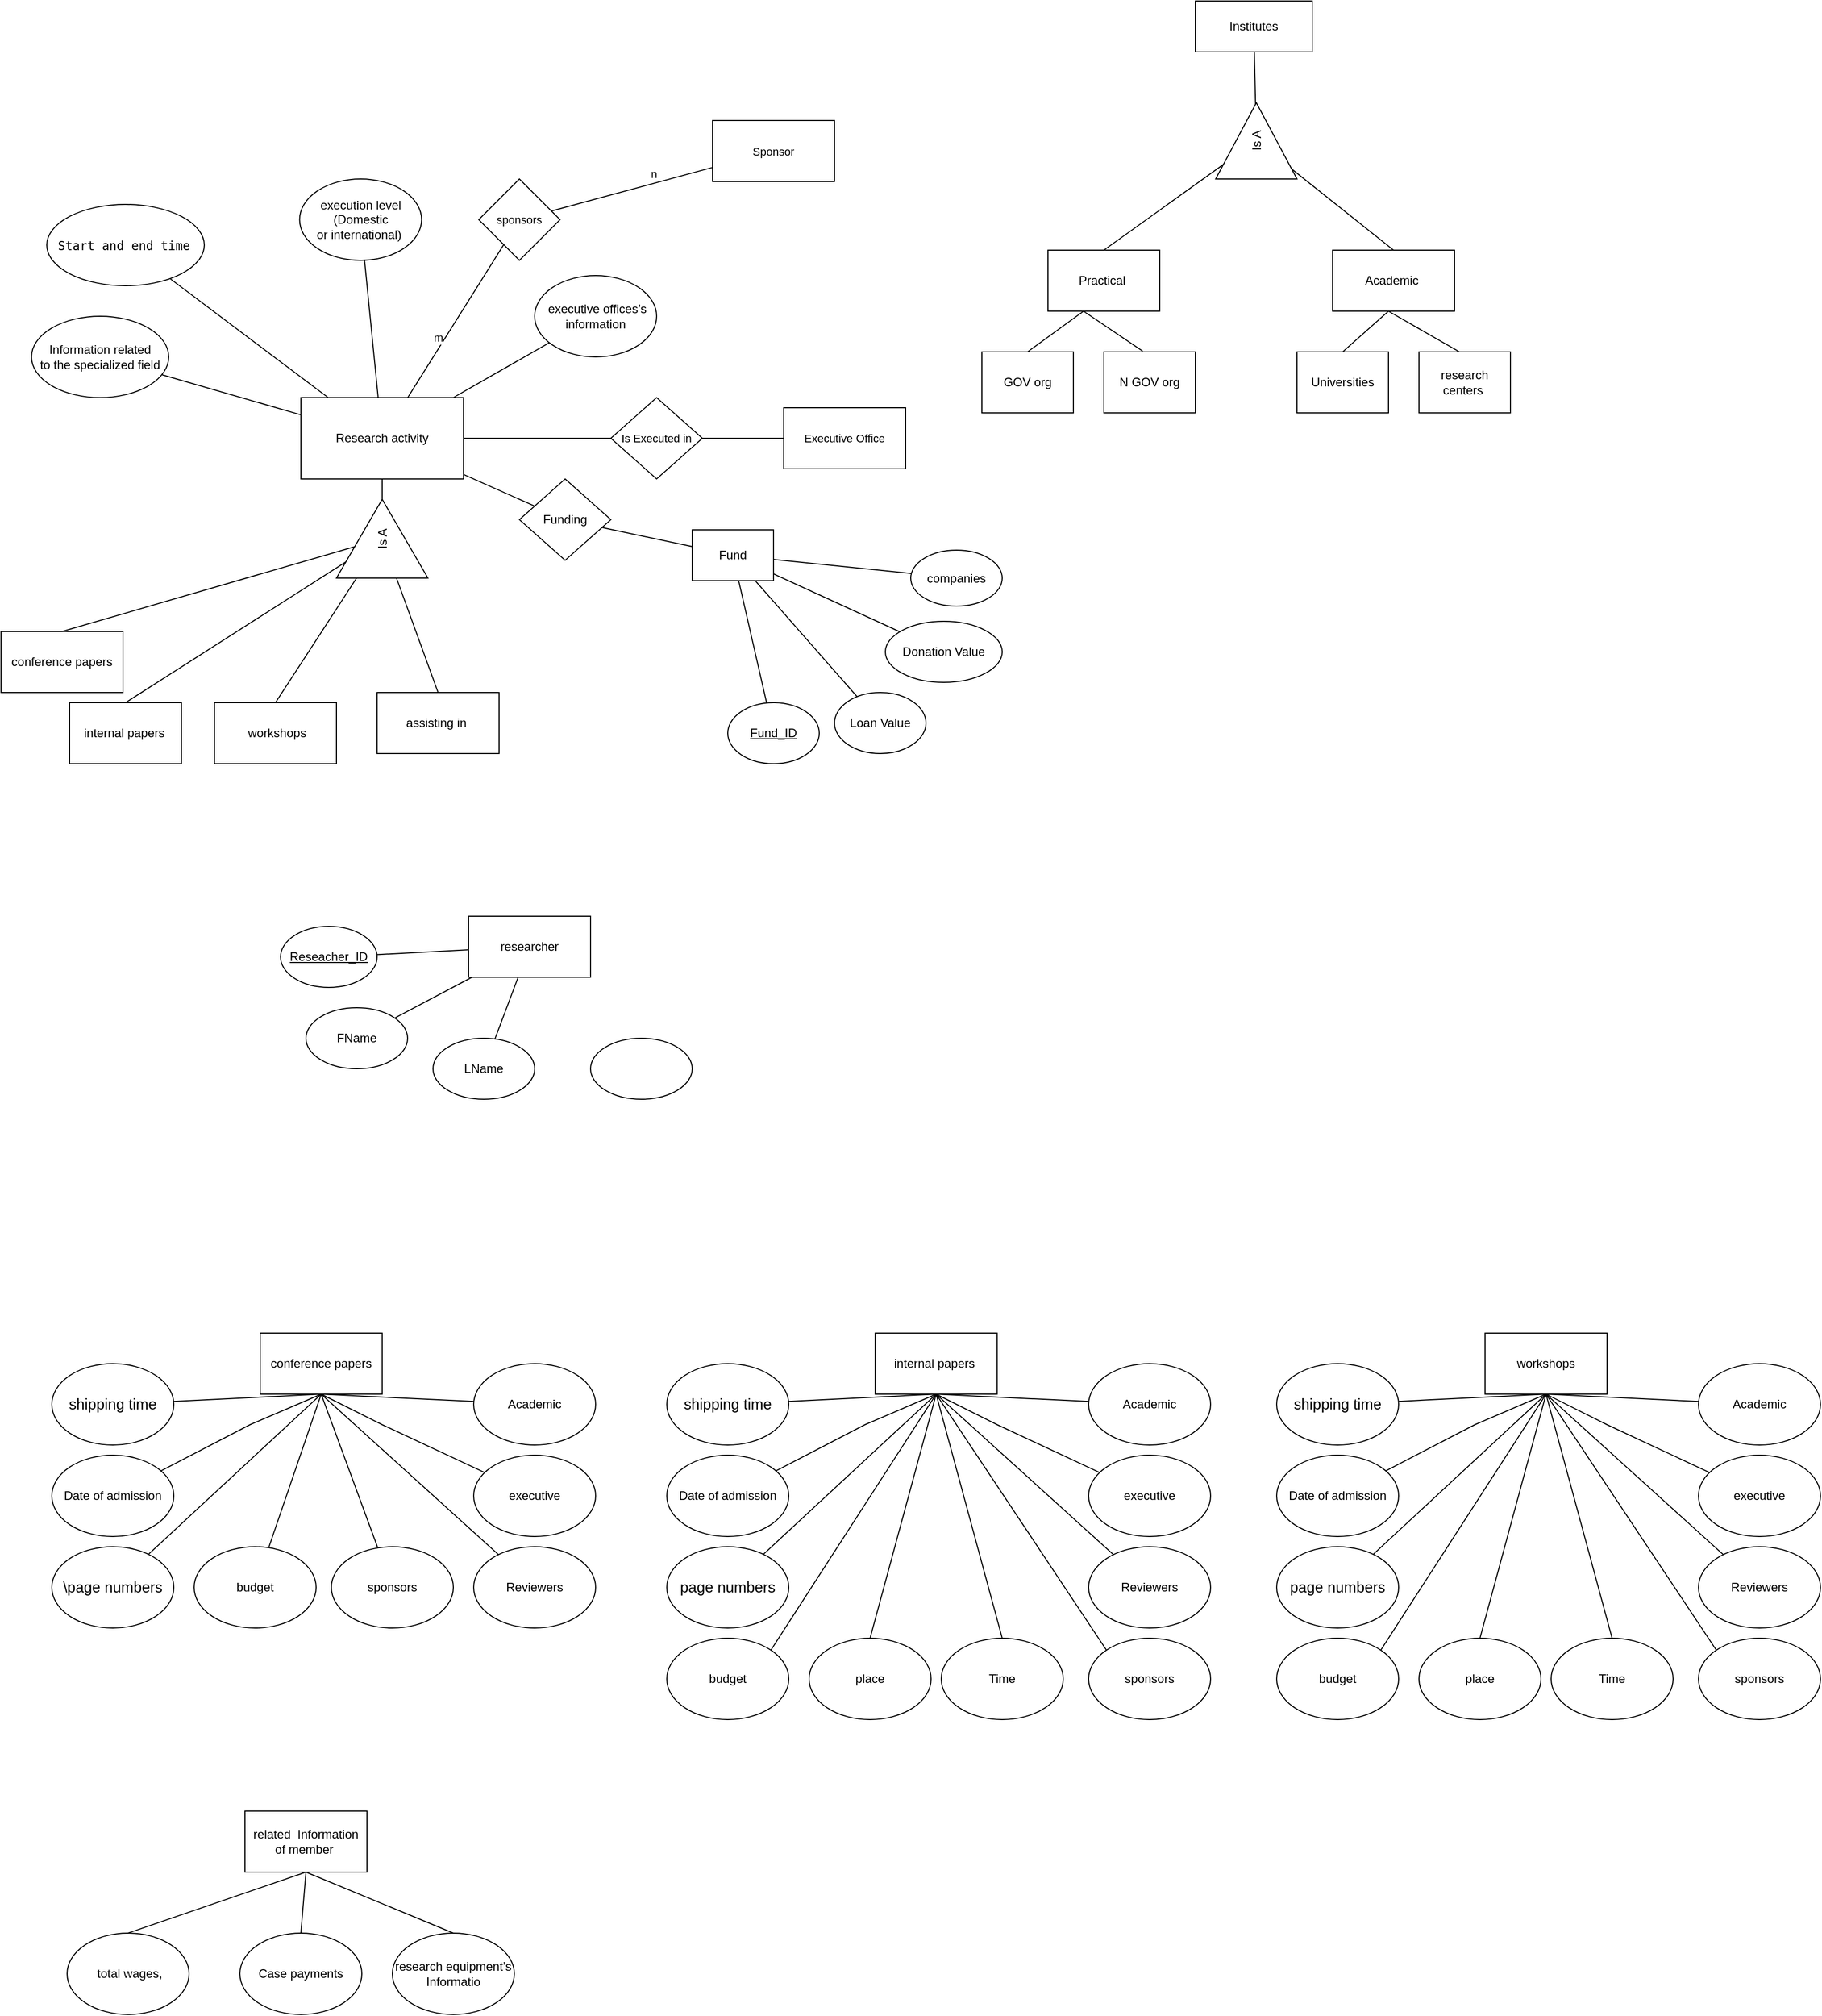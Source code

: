 <mxfile version="21.1.1" type="github" pages="2">
  <diagram id="Gjh91Je4ySEMAI1Sj-sg" name="Page-1">
    <mxGraphModel dx="2256" dy="888" grid="1" gridSize="10" guides="1" tooltips="1" connect="1" arrows="1" fold="1" page="1" pageScale="1" pageWidth="850" pageHeight="1100" math="0" shadow="0">
      <root>
        <mxCell id="0" />
        <mxCell id="1" parent="0" />
        <mxCell id="DnQ4--VGCIlJsh_Cb7lD-5" value="Institutes" style="rounded=0;whiteSpace=wrap;html=1;" parent="1" vertex="1">
          <mxGeometry x="1165" y="20" width="115" height="50" as="geometry" />
        </mxCell>
        <mxCell id="DnQ4--VGCIlJsh_Cb7lD-6" value="related &amp;nbsp;Information&lt;br/&gt;of member&amp;nbsp;" style="rounded=0;whiteSpace=wrap;html=1;" parent="1" vertex="1">
          <mxGeometry x="230" y="1800" width="120" height="60" as="geometry" />
        </mxCell>
        <mxCell id="DnQ4--VGCIlJsh_Cb7lD-28" value="&lt;p style=&quot;border-color: var(--border-color);&quot; class=&quot;MsoNormal&quot;&gt;Practical&amp;nbsp;&lt;br&gt;&lt;/p&gt;" style="rounded=inf;whiteSpace=wrap;html=1;align=center;" parent="1" vertex="1">
          <mxGeometry x="1020" y="265" width="110" height="60" as="geometry" />
        </mxCell>
        <mxCell id="DnQ4--VGCIlJsh_Cb7lD-29" value="Academic&amp;nbsp;" style="rounded=0;whiteSpace=wrap;html=1;" parent="1" vertex="1">
          <mxGeometry x="1300" y="265" width="120" height="60" as="geometry" />
        </mxCell>
        <mxCell id="DnQ4--VGCIlJsh_Cb7lD-31" value="" style="endArrow=none;html=1;rounded=0;exitX=0.5;exitY=0;exitDx=0;exitDy=0;" parent="1" source="DnQ4--VGCIlJsh_Cb7lD-28" target="cqat6_V7KJYR1HcZDutZ-10" edge="1">
          <mxGeometry width="50" height="50" relative="1" as="geometry">
            <mxPoint x="1129" y="515" as="sourcePoint" />
            <mxPoint x="1170" y="190" as="targetPoint" />
          </mxGeometry>
        </mxCell>
        <mxCell id="DnQ4--VGCIlJsh_Cb7lD-32" value="" style="endArrow=none;html=1;rounded=0;exitX=0.5;exitY=0;exitDx=0;exitDy=0;" parent="1" source="DnQ4--VGCIlJsh_Cb7lD-29" target="cqat6_V7KJYR1HcZDutZ-10" edge="1">
          <mxGeometry width="50" height="50" relative="1" as="geometry">
            <mxPoint x="1129" y="285" as="sourcePoint" />
            <mxPoint x="1270" y="200" as="targetPoint" />
          </mxGeometry>
        </mxCell>
        <mxCell id="DnQ4--VGCIlJsh_Cb7lD-33" value="" style="endArrow=none;html=1;rounded=0;exitX=0.5;exitY=0;exitDx=0;exitDy=0;" parent="1" source="DnQ4--VGCIlJsh_Cb7lD-38" edge="1">
          <mxGeometry width="50" height="50" relative="1" as="geometry">
            <mxPoint x="1310" y="365" as="sourcePoint" />
            <mxPoint x="1355" y="325" as="targetPoint" />
          </mxGeometry>
        </mxCell>
        <mxCell id="DnQ4--VGCIlJsh_Cb7lD-34" value="" style="endArrow=none;html=1;rounded=0;exitX=0.474;exitY=0.029;exitDx=0;exitDy=0;exitPerimeter=0;" parent="1" source="DnQ4--VGCIlJsh_Cb7lD-37" edge="1">
          <mxGeometry width="50" height="50" relative="1" as="geometry">
            <mxPoint x="1410" y="365" as="sourcePoint" />
            <mxPoint x="1355" y="325" as="targetPoint" />
          </mxGeometry>
        </mxCell>
        <mxCell id="DnQ4--VGCIlJsh_Cb7lD-35" value="" style="endArrow=none;html=1;rounded=0;entryX=0.5;entryY=1;entryDx=0;entryDy=0;exitX=0.5;exitY=0;exitDx=0;exitDy=0;" parent="1" source="DnQ4--VGCIlJsh_Cb7lD-40" edge="1">
          <mxGeometry width="50" height="50" relative="1" as="geometry">
            <mxPoint x="1010" y="365" as="sourcePoint" />
            <mxPoint x="1055" y="325" as="targetPoint" />
          </mxGeometry>
        </mxCell>
        <mxCell id="DnQ4--VGCIlJsh_Cb7lD-36" value="" style="endArrow=none;html=1;rounded=0;exitX=0.424;exitY=-0.012;exitDx=0;exitDy=0;exitPerimeter=0;" parent="1" source="DnQ4--VGCIlJsh_Cb7lD-39" edge="1">
          <mxGeometry width="50" height="50" relative="1" as="geometry">
            <mxPoint x="1110" y="365" as="sourcePoint" />
            <mxPoint x="1055" y="325" as="targetPoint" />
          </mxGeometry>
        </mxCell>
        <mxCell id="DnQ4--VGCIlJsh_Cb7lD-37" value="research centers&amp;nbsp;" style="rounded=0;whiteSpace=wrap;html=1;" parent="1" vertex="1">
          <mxGeometry x="1385" y="365" width="90" height="60" as="geometry" />
        </mxCell>
        <mxCell id="DnQ4--VGCIlJsh_Cb7lD-38" value="Universities" style="rounded=0;whiteSpace=wrap;html=1;" parent="1" vertex="1">
          <mxGeometry x="1265" y="365" width="90" height="60" as="geometry" />
        </mxCell>
        <mxCell id="DnQ4--VGCIlJsh_Cb7lD-39" value="&lt;p class=&quot;MsoNormal&quot;&gt;N GOV org&lt;/p&gt;" style="rounded=0;whiteSpace=wrap;html=1;" parent="1" vertex="1">
          <mxGeometry x="1075" y="365" width="90" height="60" as="geometry" />
        </mxCell>
        <mxCell id="DnQ4--VGCIlJsh_Cb7lD-40" value="GOV org" style="rounded=0;whiteSpace=wrap;html=1;" parent="1" vertex="1">
          <mxGeometry x="955" y="365" width="90" height="60" as="geometry" />
        </mxCell>
        <mxCell id="DnQ4--VGCIlJsh_Cb7lD-56" value="conference papers" style="rounded=0;whiteSpace=wrap;html=1;" parent="1" vertex="1">
          <mxGeometry x="245" y="1330" width="120" height="60" as="geometry" />
        </mxCell>
        <mxCell id="DnQ4--VGCIlJsh_Cb7lD-57" value="&lt;span style=&quot;font-size:11.0pt;&lt;br/&gt;line-height:107%;font-family:&amp;quot;Calibri&amp;quot;,sans-serif;mso-ascii-theme-font:minor-latin;&lt;br/&gt;mso-fareast-font-family:Calibri;mso-fareast-theme-font:minor-latin;mso-hansi-theme-font:&lt;br/&gt;minor-latin;mso-bidi-font-family:&amp;quot;2  Nazanin&amp;quot;;mso-ansi-language:EN-US;&lt;br/&gt;mso-fareast-language:EN-US;mso-bidi-language:AR-SA&quot;&gt;\page numbers&lt;/span&gt;" style="ellipse;whiteSpace=wrap;html=1;" parent="1" vertex="1">
          <mxGeometry x="40" y="1540" width="120" height="80" as="geometry" />
        </mxCell>
        <mxCell id="DnQ4--VGCIlJsh_Cb7lD-58" value="" style="endArrow=none;html=1;rounded=0;entryX=0.5;entryY=1;entryDx=0;entryDy=0;" parent="1" source="DnQ4--VGCIlJsh_Cb7lD-57" target="DnQ4--VGCIlJsh_Cb7lD-56" edge="1">
          <mxGeometry width="50" height="50" relative="1" as="geometry">
            <mxPoint x="45" y="1410" as="sourcePoint" />
            <mxPoint x="95" y="1360" as="targetPoint" />
          </mxGeometry>
        </mxCell>
        <mxCell id="DnQ4--VGCIlJsh_Cb7lD-59" value="Academic" style="ellipse;whiteSpace=wrap;html=1;" parent="1" vertex="1">
          <mxGeometry x="455" y="1360" width="120" height="80" as="geometry" />
        </mxCell>
        <mxCell id="DnQ4--VGCIlJsh_Cb7lD-60" value="" style="endArrow=none;html=1;rounded=0;entryX=0.5;entryY=1;entryDx=0;entryDy=0;" parent="1" source="DnQ4--VGCIlJsh_Cb7lD-59" target="DnQ4--VGCIlJsh_Cb7lD-56" edge="1">
          <mxGeometry width="50" height="50" relative="1" as="geometry">
            <mxPoint x="185" y="1410" as="sourcePoint" />
            <mxPoint x="445" y="1380" as="targetPoint" />
          </mxGeometry>
        </mxCell>
        <mxCell id="DnQ4--VGCIlJsh_Cb7lD-61" value="executive" style="ellipse;whiteSpace=wrap;html=1;" parent="1" vertex="1">
          <mxGeometry x="455" y="1450" width="120" height="80" as="geometry" />
        </mxCell>
        <mxCell id="DnQ4--VGCIlJsh_Cb7lD-62" value="" style="endArrow=none;html=1;rounded=0;entryX=0.5;entryY=1;entryDx=0;entryDy=0;" parent="1" source="DnQ4--VGCIlJsh_Cb7lD-61" target="DnQ4--VGCIlJsh_Cb7lD-56" edge="1">
          <mxGeometry width="50" height="50" relative="1" as="geometry">
            <mxPoint x="65" y="1430" as="sourcePoint" />
            <mxPoint x="325" y="1400" as="targetPoint" />
            <Array as="points">
              <mxPoint x="365" y="1420" />
            </Array>
          </mxGeometry>
        </mxCell>
        <mxCell id="DnQ4--VGCIlJsh_Cb7lD-63" value="Date of admission" style="ellipse;whiteSpace=wrap;html=1;" parent="1" vertex="1">
          <mxGeometry x="40" y="1450" width="120" height="80" as="geometry" />
        </mxCell>
        <mxCell id="DnQ4--VGCIlJsh_Cb7lD-64" value="" style="endArrow=none;html=1;rounded=0;entryX=0.5;entryY=1;entryDx=0;entryDy=0;" parent="1" source="DnQ4--VGCIlJsh_Cb7lD-63" target="DnQ4--VGCIlJsh_Cb7lD-56" edge="1">
          <mxGeometry width="50" height="50" relative="1" as="geometry">
            <mxPoint x="75" y="1440" as="sourcePoint" />
            <mxPoint x="335" y="1410" as="targetPoint" />
            <Array as="points">
              <mxPoint x="235" y="1420" />
            </Array>
          </mxGeometry>
        </mxCell>
        <mxCell id="DnQ4--VGCIlJsh_Cb7lD-65" value="&lt;span style=&quot;font-size:11.0pt;&lt;br/&gt;line-height:107%;font-family:&amp;quot;Calibri&amp;quot;,sans-serif;mso-ascii-theme-font:minor-latin;&lt;br/&gt;mso-fareast-font-family:Calibri;mso-fareast-theme-font:minor-latin;mso-hansi-theme-font:&lt;br/&gt;minor-latin;mso-bidi-font-family:&amp;quot;2  Nazanin&amp;quot;;mso-ansi-language:EN-US;&lt;br/&gt;mso-fareast-language:EN-US;mso-bidi-language:AR-SA&quot;&gt;shipping time&lt;/span&gt;" style="ellipse;whiteSpace=wrap;html=1;" parent="1" vertex="1">
          <mxGeometry x="40" y="1360" width="120" height="80" as="geometry" />
        </mxCell>
        <mxCell id="DnQ4--VGCIlJsh_Cb7lD-66" value="" style="endArrow=none;html=1;rounded=0;entryX=0.5;entryY=1;entryDx=0;entryDy=0;" parent="1" source="DnQ4--VGCIlJsh_Cb7lD-65" target="DnQ4--VGCIlJsh_Cb7lD-56" edge="1">
          <mxGeometry width="50" height="50" relative="1" as="geometry">
            <mxPoint x="-100" y="1410" as="sourcePoint" />
            <mxPoint x="160" y="1380" as="targetPoint" />
          </mxGeometry>
        </mxCell>
        <mxCell id="DnQ4--VGCIlJsh_Cb7lD-67" value="Reviewers" style="ellipse;whiteSpace=wrap;html=1;" parent="1" vertex="1">
          <mxGeometry x="455" y="1540" width="120" height="80" as="geometry" />
        </mxCell>
        <mxCell id="DnQ4--VGCIlJsh_Cb7lD-68" value="" style="endArrow=none;html=1;rounded=0;entryX=0.5;entryY=1;entryDx=0;entryDy=0;" parent="1" source="DnQ4--VGCIlJsh_Cb7lD-67" target="DnQ4--VGCIlJsh_Cb7lD-56" edge="1">
          <mxGeometry width="50" height="50" relative="1" as="geometry">
            <mxPoint x="95" y="1460" as="sourcePoint" />
            <mxPoint x="305" y="1440" as="targetPoint" />
          </mxGeometry>
        </mxCell>
        <mxCell id="DnQ4--VGCIlJsh_Cb7lD-69" value="sponsors" style="ellipse;whiteSpace=wrap;html=1;" parent="1" vertex="1">
          <mxGeometry x="315" y="1540" width="120" height="80" as="geometry" />
        </mxCell>
        <mxCell id="DnQ4--VGCIlJsh_Cb7lD-70" value="" style="endArrow=none;html=1;rounded=0;entryX=0.5;entryY=1;entryDx=0;entryDy=0;" parent="1" source="DnQ4--VGCIlJsh_Cb7lD-69" target="DnQ4--VGCIlJsh_Cb7lD-56" edge="1">
          <mxGeometry width="50" height="50" relative="1" as="geometry">
            <mxPoint x="105" y="1470" as="sourcePoint" />
            <mxPoint x="365" y="1440" as="targetPoint" />
          </mxGeometry>
        </mxCell>
        <mxCell id="DnQ4--VGCIlJsh_Cb7lD-71" value="budget" style="ellipse;whiteSpace=wrap;html=1;" parent="1" vertex="1">
          <mxGeometry x="180" y="1540" width="120" height="80" as="geometry" />
        </mxCell>
        <mxCell id="DnQ4--VGCIlJsh_Cb7lD-72" value="" style="endArrow=none;html=1;rounded=0;entryX=0.5;entryY=1;entryDx=0;entryDy=0;" parent="1" source="DnQ4--VGCIlJsh_Cb7lD-71" target="DnQ4--VGCIlJsh_Cb7lD-56" edge="1">
          <mxGeometry width="50" height="50" relative="1" as="geometry">
            <mxPoint x="-5" y="1510" as="sourcePoint" />
            <mxPoint x="255" y="1480" as="targetPoint" />
          </mxGeometry>
        </mxCell>
        <mxCell id="DnQ4--VGCIlJsh_Cb7lD-73" value="workshops" style="rounded=0;whiteSpace=wrap;html=1;" parent="1" vertex="1">
          <mxGeometry x="1450" y="1330" width="120" height="60" as="geometry" />
        </mxCell>
        <mxCell id="DnQ4--VGCIlJsh_Cb7lD-74" value="&lt;span style=&quot;font-size:11.0pt;&lt;br/&gt;line-height:107%;font-family:&amp;quot;Calibri&amp;quot;,sans-serif;mso-ascii-theme-font:minor-latin;&lt;br/&gt;mso-fareast-font-family:Calibri;mso-fareast-theme-font:minor-latin;mso-hansi-theme-font:&lt;br/&gt;minor-latin;mso-bidi-font-family:&amp;quot;2  Nazanin&amp;quot;;mso-ansi-language:EN-US;&lt;br/&gt;mso-fareast-language:EN-US;mso-bidi-language:AR-SA&quot;&gt;page numbers&lt;/span&gt;" style="ellipse;whiteSpace=wrap;html=1;" parent="1" vertex="1">
          <mxGeometry x="1245" y="1540" width="120" height="80" as="geometry" />
        </mxCell>
        <mxCell id="DnQ4--VGCIlJsh_Cb7lD-75" value="" style="endArrow=none;html=1;rounded=0;entryX=0.5;entryY=1;entryDx=0;entryDy=0;" parent="1" source="DnQ4--VGCIlJsh_Cb7lD-74" target="DnQ4--VGCIlJsh_Cb7lD-73" edge="1">
          <mxGeometry width="50" height="50" relative="1" as="geometry">
            <mxPoint x="1250" y="1410" as="sourcePoint" />
            <mxPoint x="1300" y="1360" as="targetPoint" />
          </mxGeometry>
        </mxCell>
        <mxCell id="DnQ4--VGCIlJsh_Cb7lD-76" value="Academic" style="ellipse;whiteSpace=wrap;html=1;" parent="1" vertex="1">
          <mxGeometry x="1660" y="1360" width="120" height="80" as="geometry" />
        </mxCell>
        <mxCell id="DnQ4--VGCIlJsh_Cb7lD-77" value="" style="endArrow=none;html=1;rounded=0;entryX=0.5;entryY=1;entryDx=0;entryDy=0;" parent="1" source="DnQ4--VGCIlJsh_Cb7lD-76" target="DnQ4--VGCIlJsh_Cb7lD-73" edge="1">
          <mxGeometry width="50" height="50" relative="1" as="geometry">
            <mxPoint x="1390" y="1410" as="sourcePoint" />
            <mxPoint x="1650" y="1380" as="targetPoint" />
          </mxGeometry>
        </mxCell>
        <mxCell id="DnQ4--VGCIlJsh_Cb7lD-78" value="executive" style="ellipse;whiteSpace=wrap;html=1;" parent="1" vertex="1">
          <mxGeometry x="1660" y="1450" width="120" height="80" as="geometry" />
        </mxCell>
        <mxCell id="DnQ4--VGCIlJsh_Cb7lD-79" value="" style="endArrow=none;html=1;rounded=0;entryX=0.5;entryY=1;entryDx=0;entryDy=0;" parent="1" source="DnQ4--VGCIlJsh_Cb7lD-78" target="DnQ4--VGCIlJsh_Cb7lD-73" edge="1">
          <mxGeometry width="50" height="50" relative="1" as="geometry">
            <mxPoint x="1270" y="1430" as="sourcePoint" />
            <mxPoint x="1530" y="1400" as="targetPoint" />
            <Array as="points">
              <mxPoint x="1570" y="1420" />
            </Array>
          </mxGeometry>
        </mxCell>
        <mxCell id="DnQ4--VGCIlJsh_Cb7lD-80" value="Date of admission" style="ellipse;whiteSpace=wrap;html=1;" parent="1" vertex="1">
          <mxGeometry x="1245" y="1450" width="120" height="80" as="geometry" />
        </mxCell>
        <mxCell id="DnQ4--VGCIlJsh_Cb7lD-81" value="" style="endArrow=none;html=1;rounded=0;entryX=0.5;entryY=1;entryDx=0;entryDy=0;" parent="1" source="DnQ4--VGCIlJsh_Cb7lD-80" target="DnQ4--VGCIlJsh_Cb7lD-73" edge="1">
          <mxGeometry width="50" height="50" relative="1" as="geometry">
            <mxPoint x="1280" y="1440" as="sourcePoint" />
            <mxPoint x="1540" y="1410" as="targetPoint" />
            <Array as="points">
              <mxPoint x="1440" y="1420" />
            </Array>
          </mxGeometry>
        </mxCell>
        <mxCell id="DnQ4--VGCIlJsh_Cb7lD-82" value="&lt;span style=&quot;font-size:11.0pt;&lt;br/&gt;line-height:107%;font-family:&amp;quot;Calibri&amp;quot;,sans-serif;mso-ascii-theme-font:minor-latin;&lt;br/&gt;mso-fareast-font-family:Calibri;mso-fareast-theme-font:minor-latin;mso-hansi-theme-font:&lt;br/&gt;minor-latin;mso-bidi-font-family:&amp;quot;2  Nazanin&amp;quot;;mso-ansi-language:EN-US;&lt;br/&gt;mso-fareast-language:EN-US;mso-bidi-language:AR-SA&quot;&gt;shipping time&lt;/span&gt;" style="ellipse;whiteSpace=wrap;html=1;" parent="1" vertex="1">
          <mxGeometry x="1245" y="1360" width="120" height="80" as="geometry" />
        </mxCell>
        <mxCell id="DnQ4--VGCIlJsh_Cb7lD-83" value="" style="endArrow=none;html=1;rounded=0;entryX=0.5;entryY=1;entryDx=0;entryDy=0;" parent="1" source="DnQ4--VGCIlJsh_Cb7lD-82" target="DnQ4--VGCIlJsh_Cb7lD-73" edge="1">
          <mxGeometry width="50" height="50" relative="1" as="geometry">
            <mxPoint x="1105" y="1410" as="sourcePoint" />
            <mxPoint x="1365" y="1380" as="targetPoint" />
          </mxGeometry>
        </mxCell>
        <mxCell id="DnQ4--VGCIlJsh_Cb7lD-84" value="Reviewers" style="ellipse;whiteSpace=wrap;html=1;" parent="1" vertex="1">
          <mxGeometry x="1660" y="1540" width="120" height="80" as="geometry" />
        </mxCell>
        <mxCell id="DnQ4--VGCIlJsh_Cb7lD-85" value="" style="endArrow=none;html=1;rounded=0;entryX=0.5;entryY=1;entryDx=0;entryDy=0;" parent="1" source="DnQ4--VGCIlJsh_Cb7lD-84" target="DnQ4--VGCIlJsh_Cb7lD-73" edge="1">
          <mxGeometry width="50" height="50" relative="1" as="geometry">
            <mxPoint x="1300" y="1460" as="sourcePoint" />
            <mxPoint x="1510" y="1440" as="targetPoint" />
          </mxGeometry>
        </mxCell>
        <mxCell id="DnQ4--VGCIlJsh_Cb7lD-86" value="sponsors" style="ellipse;whiteSpace=wrap;html=1;" parent="1" vertex="1">
          <mxGeometry x="1660" y="1630" width="120" height="80" as="geometry" />
        </mxCell>
        <mxCell id="DnQ4--VGCIlJsh_Cb7lD-87" value="" style="endArrow=none;html=1;rounded=0;entryX=0.5;entryY=1;entryDx=0;entryDy=0;exitX=0;exitY=0;exitDx=0;exitDy=0;" parent="1" source="DnQ4--VGCIlJsh_Cb7lD-86" target="DnQ4--VGCIlJsh_Cb7lD-73" edge="1">
          <mxGeometry width="50" height="50" relative="1" as="geometry">
            <mxPoint x="1693" y="1634" as="sourcePoint" />
            <mxPoint x="1570" y="1440" as="targetPoint" />
          </mxGeometry>
        </mxCell>
        <mxCell id="DnQ4--VGCIlJsh_Cb7lD-88" value="budget" style="ellipse;whiteSpace=wrap;html=1;" parent="1" vertex="1">
          <mxGeometry x="1245" y="1630" width="120" height="80" as="geometry" />
        </mxCell>
        <mxCell id="DnQ4--VGCIlJsh_Cb7lD-89" value="" style="endArrow=none;html=1;rounded=0;entryX=0.5;entryY=1;entryDx=0;entryDy=0;exitX=1;exitY=0;exitDx=0;exitDy=0;" parent="1" source="DnQ4--VGCIlJsh_Cb7lD-88" target="DnQ4--VGCIlJsh_Cb7lD-73" edge="1">
          <mxGeometry width="50" height="50" relative="1" as="geometry">
            <mxPoint x="1200" y="1510" as="sourcePoint" />
            <mxPoint x="1460" y="1480" as="targetPoint" />
          </mxGeometry>
        </mxCell>
        <mxCell id="DnQ4--VGCIlJsh_Cb7lD-90" value="place" style="ellipse;whiteSpace=wrap;html=1;" parent="1" vertex="1">
          <mxGeometry x="1385" y="1630" width="120" height="80" as="geometry" />
        </mxCell>
        <mxCell id="DnQ4--VGCIlJsh_Cb7lD-91" value="" style="endArrow=none;html=1;rounded=0;entryX=0.5;entryY=1;entryDx=0;entryDy=0;exitX=0.5;exitY=0;exitDx=0;exitDy=0;" parent="1" source="DnQ4--VGCIlJsh_Cb7lD-90" target="DnQ4--VGCIlJsh_Cb7lD-73" edge="1">
          <mxGeometry width="50" height="50" relative="1" as="geometry">
            <mxPoint x="1210" y="1520" as="sourcePoint" />
            <mxPoint x="1520" y="1400" as="targetPoint" />
          </mxGeometry>
        </mxCell>
        <mxCell id="DnQ4--VGCIlJsh_Cb7lD-92" value="Time" style="ellipse;whiteSpace=wrap;html=1;" parent="1" vertex="1">
          <mxGeometry x="1515" y="1630" width="120" height="80" as="geometry" />
        </mxCell>
        <mxCell id="DnQ4--VGCIlJsh_Cb7lD-93" value="" style="endArrow=none;html=1;rounded=0;entryX=0.5;entryY=1;entryDx=0;entryDy=0;exitX=0.5;exitY=0;exitDx=0;exitDy=0;" parent="1" source="DnQ4--VGCIlJsh_Cb7lD-92" target="DnQ4--VGCIlJsh_Cb7lD-73" edge="1">
          <mxGeometry width="50" height="50" relative="1" as="geometry">
            <mxPoint x="1470" y="1510" as="sourcePoint" />
            <mxPoint x="1780" y="1390" as="targetPoint" />
          </mxGeometry>
        </mxCell>
        <mxCell id="DnQ4--VGCIlJsh_Cb7lD-94" value="internal papers&amp;nbsp;" style="rounded=0;whiteSpace=wrap;html=1;" parent="1" vertex="1">
          <mxGeometry x="850" y="1330" width="120" height="60" as="geometry" />
        </mxCell>
        <mxCell id="DnQ4--VGCIlJsh_Cb7lD-95" value="&lt;span style=&quot;font-size:11.0pt;&lt;br/&gt;line-height:107%;font-family:&amp;quot;Calibri&amp;quot;,sans-serif;mso-ascii-theme-font:minor-latin;&lt;br/&gt;mso-fareast-font-family:Calibri;mso-fareast-theme-font:minor-latin;mso-hansi-theme-font:&lt;br/&gt;minor-latin;mso-bidi-font-family:&amp;quot;2  Nazanin&amp;quot;;mso-ansi-language:EN-US;&lt;br/&gt;mso-fareast-language:EN-US;mso-bidi-language:AR-SA&quot;&gt;page numbers&lt;/span&gt;" style="ellipse;whiteSpace=wrap;html=1;" parent="1" vertex="1">
          <mxGeometry x="645" y="1540" width="120" height="80" as="geometry" />
        </mxCell>
        <mxCell id="DnQ4--VGCIlJsh_Cb7lD-96" value="" style="endArrow=none;html=1;rounded=0;entryX=0.5;entryY=1;entryDx=0;entryDy=0;" parent="1" source="DnQ4--VGCIlJsh_Cb7lD-95" target="DnQ4--VGCIlJsh_Cb7lD-94" edge="1">
          <mxGeometry width="50" height="50" relative="1" as="geometry">
            <mxPoint x="650" y="1410" as="sourcePoint" />
            <mxPoint x="700" y="1360" as="targetPoint" />
          </mxGeometry>
        </mxCell>
        <mxCell id="DnQ4--VGCIlJsh_Cb7lD-97" value="Academic" style="ellipse;whiteSpace=wrap;html=1;" parent="1" vertex="1">
          <mxGeometry x="1060" y="1360" width="120" height="80" as="geometry" />
        </mxCell>
        <mxCell id="DnQ4--VGCIlJsh_Cb7lD-98" value="" style="endArrow=none;html=1;rounded=0;entryX=0.5;entryY=1;entryDx=0;entryDy=0;" parent="1" source="DnQ4--VGCIlJsh_Cb7lD-97" target="DnQ4--VGCIlJsh_Cb7lD-94" edge="1">
          <mxGeometry width="50" height="50" relative="1" as="geometry">
            <mxPoint x="790" y="1410" as="sourcePoint" />
            <mxPoint x="1050" y="1380" as="targetPoint" />
          </mxGeometry>
        </mxCell>
        <mxCell id="DnQ4--VGCIlJsh_Cb7lD-99" value="executive" style="ellipse;whiteSpace=wrap;html=1;" parent="1" vertex="1">
          <mxGeometry x="1060" y="1450" width="120" height="80" as="geometry" />
        </mxCell>
        <mxCell id="DnQ4--VGCIlJsh_Cb7lD-100" value="" style="endArrow=none;html=1;rounded=0;entryX=0.5;entryY=1;entryDx=0;entryDy=0;" parent="1" source="DnQ4--VGCIlJsh_Cb7lD-99" target="DnQ4--VGCIlJsh_Cb7lD-94" edge="1">
          <mxGeometry width="50" height="50" relative="1" as="geometry">
            <mxPoint x="670" y="1430" as="sourcePoint" />
            <mxPoint x="930" y="1400" as="targetPoint" />
            <Array as="points">
              <mxPoint x="970" y="1420" />
            </Array>
          </mxGeometry>
        </mxCell>
        <mxCell id="DnQ4--VGCIlJsh_Cb7lD-101" value="Date of admission" style="ellipse;whiteSpace=wrap;html=1;" parent="1" vertex="1">
          <mxGeometry x="645" y="1450" width="120" height="80" as="geometry" />
        </mxCell>
        <mxCell id="DnQ4--VGCIlJsh_Cb7lD-102" value="" style="endArrow=none;html=1;rounded=0;entryX=0.5;entryY=1;entryDx=0;entryDy=0;" parent="1" source="DnQ4--VGCIlJsh_Cb7lD-101" target="DnQ4--VGCIlJsh_Cb7lD-94" edge="1">
          <mxGeometry width="50" height="50" relative="1" as="geometry">
            <mxPoint x="680" y="1440" as="sourcePoint" />
            <mxPoint x="940" y="1410" as="targetPoint" />
            <Array as="points">
              <mxPoint x="840" y="1420" />
            </Array>
          </mxGeometry>
        </mxCell>
        <mxCell id="DnQ4--VGCIlJsh_Cb7lD-103" value="&lt;span style=&quot;font-size:11.0pt;&lt;br/&gt;line-height:107%;font-family:&amp;quot;Calibri&amp;quot;,sans-serif;mso-ascii-theme-font:minor-latin;&lt;br/&gt;mso-fareast-font-family:Calibri;mso-fareast-theme-font:minor-latin;mso-hansi-theme-font:&lt;br/&gt;minor-latin;mso-bidi-font-family:&amp;quot;2  Nazanin&amp;quot;;mso-ansi-language:EN-US;&lt;br/&gt;mso-fareast-language:EN-US;mso-bidi-language:AR-SA&quot;&gt;shipping time&lt;/span&gt;" style="ellipse;whiteSpace=wrap;html=1;" parent="1" vertex="1">
          <mxGeometry x="645" y="1360" width="120" height="80" as="geometry" />
        </mxCell>
        <mxCell id="DnQ4--VGCIlJsh_Cb7lD-104" value="" style="endArrow=none;html=1;rounded=0;entryX=0.5;entryY=1;entryDx=0;entryDy=0;" parent="1" source="DnQ4--VGCIlJsh_Cb7lD-103" target="DnQ4--VGCIlJsh_Cb7lD-94" edge="1">
          <mxGeometry width="50" height="50" relative="1" as="geometry">
            <mxPoint x="505" y="1410" as="sourcePoint" />
            <mxPoint x="765" y="1380" as="targetPoint" />
          </mxGeometry>
        </mxCell>
        <mxCell id="DnQ4--VGCIlJsh_Cb7lD-105" value="Reviewers" style="ellipse;whiteSpace=wrap;html=1;" parent="1" vertex="1">
          <mxGeometry x="1060" y="1540" width="120" height="80" as="geometry" />
        </mxCell>
        <mxCell id="DnQ4--VGCIlJsh_Cb7lD-106" value="" style="endArrow=none;html=1;rounded=0;entryX=0.5;entryY=1;entryDx=0;entryDy=0;" parent="1" source="DnQ4--VGCIlJsh_Cb7lD-105" target="DnQ4--VGCIlJsh_Cb7lD-94" edge="1">
          <mxGeometry width="50" height="50" relative="1" as="geometry">
            <mxPoint x="700" y="1460" as="sourcePoint" />
            <mxPoint x="910" y="1440" as="targetPoint" />
          </mxGeometry>
        </mxCell>
        <mxCell id="DnQ4--VGCIlJsh_Cb7lD-107" value="sponsors" style="ellipse;whiteSpace=wrap;html=1;" parent="1" vertex="1">
          <mxGeometry x="1060" y="1630" width="120" height="80" as="geometry" />
        </mxCell>
        <mxCell id="DnQ4--VGCIlJsh_Cb7lD-108" value="" style="endArrow=none;html=1;rounded=0;entryX=0.5;entryY=1;entryDx=0;entryDy=0;exitX=0;exitY=0;exitDx=0;exitDy=0;" parent="1" source="DnQ4--VGCIlJsh_Cb7lD-107" target="DnQ4--VGCIlJsh_Cb7lD-94" edge="1">
          <mxGeometry width="50" height="50" relative="1" as="geometry">
            <mxPoint x="1093" y="1634" as="sourcePoint" />
            <mxPoint x="970" y="1440" as="targetPoint" />
          </mxGeometry>
        </mxCell>
        <mxCell id="DnQ4--VGCIlJsh_Cb7lD-109" value="budget" style="ellipse;whiteSpace=wrap;html=1;" parent="1" vertex="1">
          <mxGeometry x="645" y="1630" width="120" height="80" as="geometry" />
        </mxCell>
        <mxCell id="DnQ4--VGCIlJsh_Cb7lD-110" value="" style="endArrow=none;html=1;rounded=0;entryX=0.5;entryY=1;entryDx=0;entryDy=0;exitX=1;exitY=0;exitDx=0;exitDy=0;" parent="1" source="DnQ4--VGCIlJsh_Cb7lD-109" target="DnQ4--VGCIlJsh_Cb7lD-94" edge="1">
          <mxGeometry width="50" height="50" relative="1" as="geometry">
            <mxPoint x="600" y="1510" as="sourcePoint" />
            <mxPoint x="860" y="1480" as="targetPoint" />
          </mxGeometry>
        </mxCell>
        <mxCell id="DnQ4--VGCIlJsh_Cb7lD-111" value="place" style="ellipse;whiteSpace=wrap;html=1;" parent="1" vertex="1">
          <mxGeometry x="785" y="1630" width="120" height="80" as="geometry" />
        </mxCell>
        <mxCell id="DnQ4--VGCIlJsh_Cb7lD-112" value="" style="endArrow=none;html=1;rounded=0;entryX=0.5;entryY=1;entryDx=0;entryDy=0;exitX=0.5;exitY=0;exitDx=0;exitDy=0;" parent="1" source="DnQ4--VGCIlJsh_Cb7lD-111" target="DnQ4--VGCIlJsh_Cb7lD-94" edge="1">
          <mxGeometry width="50" height="50" relative="1" as="geometry">
            <mxPoint x="610" y="1520" as="sourcePoint" />
            <mxPoint x="920" y="1400" as="targetPoint" />
          </mxGeometry>
        </mxCell>
        <mxCell id="DnQ4--VGCIlJsh_Cb7lD-113" value="Time" style="ellipse;whiteSpace=wrap;html=1;" parent="1" vertex="1">
          <mxGeometry x="915" y="1630" width="120" height="80" as="geometry" />
        </mxCell>
        <mxCell id="DnQ4--VGCIlJsh_Cb7lD-114" value="" style="endArrow=none;html=1;rounded=0;entryX=0.5;entryY=1;entryDx=0;entryDy=0;exitX=0.5;exitY=0;exitDx=0;exitDy=0;" parent="1" source="DnQ4--VGCIlJsh_Cb7lD-113" target="DnQ4--VGCIlJsh_Cb7lD-94" edge="1">
          <mxGeometry width="50" height="50" relative="1" as="geometry">
            <mxPoint x="870" y="1510" as="sourcePoint" />
            <mxPoint x="1180" y="1390" as="targetPoint" />
          </mxGeometry>
        </mxCell>
        <mxCell id="DnQ4--VGCIlJsh_Cb7lD-115" value="research equipment’s Informatio" style="ellipse;whiteSpace=wrap;html=1;" parent="1" vertex="1">
          <mxGeometry x="375" y="1920" width="120" height="80" as="geometry" />
        </mxCell>
        <mxCell id="DnQ4--VGCIlJsh_Cb7lD-116" value="&amp;nbsp;total wages," style="ellipse;whiteSpace=wrap;html=1;" parent="1" vertex="1">
          <mxGeometry x="55" y="1920" width="120" height="80" as="geometry" />
        </mxCell>
        <mxCell id="DnQ4--VGCIlJsh_Cb7lD-117" value="Case payments" style="ellipse;whiteSpace=wrap;html=1;" parent="1" vertex="1">
          <mxGeometry x="225" y="1920" width="120" height="80" as="geometry" />
        </mxCell>
        <mxCell id="DnQ4--VGCIlJsh_Cb7lD-118" value="" style="endArrow=none;html=1;rounded=0;entryX=0.5;entryY=1;entryDx=0;entryDy=0;exitX=0.5;exitY=0;exitDx=0;exitDy=0;" parent="1" source="DnQ4--VGCIlJsh_Cb7lD-115" target="DnQ4--VGCIlJsh_Cb7lD-6" edge="1">
          <mxGeometry width="50" height="50" relative="1" as="geometry">
            <mxPoint x="335" y="1910" as="sourcePoint" />
            <mxPoint x="285" y="1860" as="targetPoint" />
          </mxGeometry>
        </mxCell>
        <mxCell id="DnQ4--VGCIlJsh_Cb7lD-119" value="" style="endArrow=none;html=1;rounded=0;entryX=0.5;entryY=1;entryDx=0;entryDy=0;exitX=0.5;exitY=0;exitDx=0;exitDy=0;" parent="1" source="DnQ4--VGCIlJsh_Cb7lD-117" target="DnQ4--VGCIlJsh_Cb7lD-6" edge="1">
          <mxGeometry width="50" height="50" relative="1" as="geometry">
            <mxPoint x="445" y="1930" as="sourcePoint" />
            <mxPoint x="300" y="1870" as="targetPoint" />
          </mxGeometry>
        </mxCell>
        <mxCell id="DnQ4--VGCIlJsh_Cb7lD-120" value="" style="endArrow=none;html=1;rounded=0;entryX=0.5;entryY=1;entryDx=0;entryDy=0;exitX=0.5;exitY=0;exitDx=0;exitDy=0;" parent="1" source="DnQ4--VGCIlJsh_Cb7lD-116" target="DnQ4--VGCIlJsh_Cb7lD-6" edge="1">
          <mxGeometry width="50" height="50" relative="1" as="geometry">
            <mxPoint x="455" y="1940" as="sourcePoint" />
            <mxPoint x="310" y="1880" as="targetPoint" />
          </mxGeometry>
        </mxCell>
        <mxCell id="4cyTBoL2mbChuSqTaiiy-8" value="researcher" style="rounded=0;whiteSpace=wrap;html=1;" parent="1" vertex="1">
          <mxGeometry x="450" y="920" width="120" height="60" as="geometry" />
        </mxCell>
        <mxCell id="4cyTBoL2mbChuSqTaiiy-9" value="FName" style="ellipse;whiteSpace=wrap;html=1;" parent="1" vertex="1">
          <mxGeometry x="290" y="1010" width="100" height="60" as="geometry" />
        </mxCell>
        <mxCell id="4cyTBoL2mbChuSqTaiiy-11" value="LName" style="ellipse;whiteSpace=wrap;html=1;" parent="1" vertex="1">
          <mxGeometry x="415" y="1040" width="100" height="60" as="geometry" />
        </mxCell>
        <mxCell id="4cyTBoL2mbChuSqTaiiy-24" value="" style="endArrow=none;html=1;rounded=0;" parent="1" source="4cyTBoL2mbChuSqTaiiy-9" target="4cyTBoL2mbChuSqTaiiy-8" edge="1">
          <mxGeometry width="50" height="50" relative="1" as="geometry">
            <mxPoint x="350" y="1040" as="sourcePoint" />
            <mxPoint x="520" y="910" as="targetPoint" />
          </mxGeometry>
        </mxCell>
        <mxCell id="4cyTBoL2mbChuSqTaiiy-25" value="" style="endArrow=none;html=1;rounded=0;" parent="1" source="4cyTBoL2mbChuSqTaiiy-11" target="4cyTBoL2mbChuSqTaiiy-8" edge="1">
          <mxGeometry width="50" height="50" relative="1" as="geometry">
            <mxPoint x="580" y="1060" as="sourcePoint" />
            <mxPoint x="630" y="1010" as="targetPoint" />
          </mxGeometry>
        </mxCell>
        <mxCell id="4cyTBoL2mbChuSqTaiiy-26" value="&lt;div&gt;Reseacher_ID&lt;/div&gt;" style="ellipse;whiteSpace=wrap;html=1;fontStyle=4" parent="1" vertex="1">
          <mxGeometry x="265" y="930" width="95" height="60" as="geometry" />
        </mxCell>
        <mxCell id="4cyTBoL2mbChuSqTaiiy-27" value="" style="endArrow=none;html=1;rounded=0;" parent="1" source="4cyTBoL2mbChuSqTaiiy-26" target="4cyTBoL2mbChuSqTaiiy-8" edge="1">
          <mxGeometry width="50" height="50" relative="1" as="geometry">
            <mxPoint x="360" y="950" as="sourcePoint" />
            <mxPoint x="410" y="900" as="targetPoint" />
          </mxGeometry>
        </mxCell>
        <mxCell id="4cyTBoL2mbChuSqTaiiy-28" value="" style="ellipse;whiteSpace=wrap;html=1;" parent="1" vertex="1">
          <mxGeometry x="570" y="1040" width="100" height="60" as="geometry" />
        </mxCell>
        <mxCell id="cqat6_V7KJYR1HcZDutZ-6" value="" style="group;fontStyle=4" vertex="1" connectable="0" parent="1">
          <mxGeometry x="20" y="180" width="930" height="590" as="geometry" />
        </mxCell>
        <mxCell id="DnQ4--VGCIlJsh_Cb7lD-1" value="conference papers" style="rounded=0;whiteSpace=wrap;html=1;" parent="cqat6_V7KJYR1HcZDutZ-6" vertex="1">
          <mxGeometry x="-30" y="460" width="120" height="60" as="geometry" />
        </mxCell>
        <mxCell id="DnQ4--VGCIlJsh_Cb7lD-18" value="" style="endArrow=none;html=1;rounded=0;exitX=0.5;exitY=0;exitDx=0;exitDy=0;" parent="cqat6_V7KJYR1HcZDutZ-6" source="DnQ4--VGCIlJsh_Cb7lD-1" target="4cyTBoL2mbChuSqTaiiy-3" edge="1">
          <mxGeometry width="50" height="50" relative="1" as="geometry">
            <mxPoint x="270" y="475" as="sourcePoint" />
            <mxPoint x="345" y="415" as="targetPoint" />
            <Array as="points" />
          </mxGeometry>
        </mxCell>
        <mxCell id="m6qgLcc2T48I289HVZYg-10" style="edgeStyle=none;shape=connector;rounded=0;orthogonalLoop=1;jettySize=auto;html=1;labelBackgroundColor=default;strokeColor=default;fontFamily=Helvetica;fontSize=11;fontColor=default;endArrow=none;" edge="1" parent="cqat6_V7KJYR1HcZDutZ-6" source="DnQ4--VGCIlJsh_Cb7lD-41" target="m6qgLcc2T48I289HVZYg-8">
          <mxGeometry relative="1" as="geometry" />
        </mxCell>
        <mxCell id="DnQ4--VGCIlJsh_Cb7lD-41" value="Research activity" style="rounded=0;whiteSpace=wrap;html=1;" parent="cqat6_V7KJYR1HcZDutZ-6" vertex="1">
          <mxGeometry x="265" y="230" width="160" height="80" as="geometry" />
        </mxCell>
        <mxCell id="DnQ4--VGCIlJsh_Cb7lD-44" value="Information related&lt;br/&gt;to the specialized field" style="ellipse;whiteSpace=wrap;html=1;" parent="cqat6_V7KJYR1HcZDutZ-6" vertex="1">
          <mxGeometry y="150" width="135" height="80" as="geometry" />
        </mxCell>
        <mxCell id="DnQ4--VGCIlJsh_Cb7lD-45" value="" style="endArrow=none;html=1;rounded=0;" parent="cqat6_V7KJYR1HcZDutZ-6" source="DnQ4--VGCIlJsh_Cb7lD-41" target="DnQ4--VGCIlJsh_Cb7lD-44" edge="1">
          <mxGeometry width="50" height="50" relative="1" as="geometry">
            <mxPoint x="315" y="350" as="sourcePoint" />
            <mxPoint x="365" y="300" as="targetPoint" />
          </mxGeometry>
        </mxCell>
        <mxCell id="DnQ4--VGCIlJsh_Cb7lD-47" value="" style="endArrow=none;html=1;rounded=0;" parent="cqat6_V7KJYR1HcZDutZ-6" source="DnQ4--VGCIlJsh_Cb7lD-41" target="m6qgLcc2T48I289HVZYg-3" edge="1">
          <mxGeometry width="50" height="50" relative="1" as="geometry">
            <mxPoint x="380" y="210" as="sourcePoint" />
            <mxPoint x="450" y="90" as="targetPoint" />
          </mxGeometry>
        </mxCell>
        <mxCell id="m6qgLcc2T48I289HVZYg-5" value="m" style="edgeLabel;html=1;align=center;verticalAlign=middle;resizable=0;points=[];fontSize=11;fontFamily=Helvetica;fontColor=default;" vertex="1" connectable="0" parent="DnQ4--VGCIlJsh_Cb7lD-47">
          <mxGeometry x="-0.402" y="-5" relative="1" as="geometry">
            <mxPoint x="-3" y="-17" as="offset" />
          </mxGeometry>
        </mxCell>
        <mxCell id="DnQ4--VGCIlJsh_Cb7lD-48" value="execution level (Domestic&lt;br/&gt;or international)&amp;nbsp;" style="ellipse;whiteSpace=wrap;html=1;" parent="cqat6_V7KJYR1HcZDutZ-6" vertex="1">
          <mxGeometry x="263.75" y="15" width="120" height="80" as="geometry" />
        </mxCell>
        <mxCell id="DnQ4--VGCIlJsh_Cb7lD-49" value="" style="endArrow=none;html=1;rounded=0;" parent="cqat6_V7KJYR1HcZDutZ-6" source="DnQ4--VGCIlJsh_Cb7lD-41" target="DnQ4--VGCIlJsh_Cb7lD-48" edge="1">
          <mxGeometry width="50" height="50" relative="1" as="geometry">
            <mxPoint x="365" y="250" as="sourcePoint" />
            <mxPoint x="385" y="320" as="targetPoint" />
          </mxGeometry>
        </mxCell>
        <mxCell id="DnQ4--VGCIlJsh_Cb7lD-52" value="&lt;pre style=&quot;text-align:right;line-height:27.0pt&quot;&gt;Start and end time&lt;i style=&quot;background-color: initial; font-family: Helvetica; text-align: center; white-space: normal;&quot;&gt;&lt;span style=&quot;font-size:9.0pt;font-family:&amp;quot;Times New Roman&amp;quot;,serif;mso-fareast-font-family:&lt;br/&gt;&amp;quot;Times New Roman&amp;quot;;color:#202124&quot;&gt;&amp;nbsp;&lt;/span&gt;&lt;/i&gt;&lt;/pre&gt;" style="ellipse;whiteSpace=wrap;html=1;" parent="cqat6_V7KJYR1HcZDutZ-6" vertex="1">
          <mxGeometry x="15" y="40" width="155" height="80" as="geometry" />
        </mxCell>
        <mxCell id="DnQ4--VGCIlJsh_Cb7lD-53" value="" style="endArrow=none;html=1;rounded=0;" parent="cqat6_V7KJYR1HcZDutZ-6" source="DnQ4--VGCIlJsh_Cb7lD-41" target="DnQ4--VGCIlJsh_Cb7lD-52" edge="1">
          <mxGeometry width="50" height="50" relative="1" as="geometry">
            <mxPoint x="525" y="232.5" as="sourcePoint" />
            <mxPoint x="545" y="302.5" as="targetPoint" />
          </mxGeometry>
        </mxCell>
        <mxCell id="DnQ4--VGCIlJsh_Cb7lD-54" value="" style="endArrow=none;html=1;rounded=0;" parent="cqat6_V7KJYR1HcZDutZ-6" target="DnQ4--VGCIlJsh_Cb7lD-55" edge="1" source="DnQ4--VGCIlJsh_Cb7lD-41">
          <mxGeometry width="50" height="50" relative="1" as="geometry">
            <mxPoint x="345" y="230" as="sourcePoint" />
            <mxPoint x="575" y="150" as="targetPoint" />
          </mxGeometry>
        </mxCell>
        <mxCell id="DnQ4--VGCIlJsh_Cb7lD-55" value="&amp;nbsp;executive offices’s information" style="ellipse;whiteSpace=wrap;html=1;" parent="cqat6_V7KJYR1HcZDutZ-6" vertex="1">
          <mxGeometry x="495" y="110" width="120" height="80" as="geometry" />
        </mxCell>
        <mxCell id="4cyTBoL2mbChuSqTaiiy-3" value="Is A" style="triangle;rotation=-90;align=center;whiteSpace=wrap;html=1;portConstraintRotation=0;" parent="cqat6_V7KJYR1HcZDutZ-6" vertex="1">
          <mxGeometry x="306.25" y="323.75" width="77.5" height="90" as="geometry" />
        </mxCell>
        <mxCell id="DnQ4--VGCIlJsh_Cb7lD-17" value="" style="endArrow=none;html=1;rounded=0;exitX=1;exitY=0.5;exitDx=0;exitDy=0;entryX=0.5;entryY=1;entryDx=0;entryDy=0;" parent="cqat6_V7KJYR1HcZDutZ-6" source="4cyTBoL2mbChuSqTaiiy-3" target="DnQ4--VGCIlJsh_Cb7lD-41" edge="1">
          <mxGeometry width="50" height="50" relative="1" as="geometry">
            <mxPoint x="260" y="465" as="sourcePoint" />
            <mxPoint x="350" y="390" as="targetPoint" />
          </mxGeometry>
        </mxCell>
        <mxCell id="DnQ4--VGCIlJsh_Cb7lD-3" value="&lt;p style=&quot;border-color: var(--border-color);&quot; class=&quot;MsoNormal&quot;&gt;internal papers&lt;span style=&quot;background-color: initial;&quot;&gt;&amp;nbsp;&lt;/span&gt;&lt;/p&gt;" style="rounded=0;whiteSpace=wrap;html=1;align=center;" parent="cqat6_V7KJYR1HcZDutZ-6" vertex="1">
          <mxGeometry x="37.5" y="530" width="110" height="60" as="geometry" />
        </mxCell>
        <mxCell id="DnQ4--VGCIlJsh_Cb7lD-16" value="" style="endArrow=none;html=1;rounded=0;exitX=0.5;exitY=0;exitDx=0;exitDy=0;" parent="cqat6_V7KJYR1HcZDutZ-6" source="DnQ4--VGCIlJsh_Cb7lD-3" target="4cyTBoL2mbChuSqTaiiy-3" edge="1">
          <mxGeometry width="50" height="50" relative="1" as="geometry">
            <mxPoint x="260" y="695" as="sourcePoint" />
            <mxPoint x="345" y="415" as="targetPoint" />
          </mxGeometry>
        </mxCell>
        <mxCell id="DnQ4--VGCIlJsh_Cb7lD-4" value="&amp;nbsp;workshops" style="rounded=0;whiteSpace=wrap;html=1;" parent="cqat6_V7KJYR1HcZDutZ-6" vertex="1">
          <mxGeometry x="180" y="530" width="120" height="60" as="geometry" />
        </mxCell>
        <mxCell id="4cyTBoL2mbChuSqTaiiy-4" value="" style="endArrow=none;html=1;rounded=0;exitX=0.5;exitY=0;exitDx=0;exitDy=0;" parent="cqat6_V7KJYR1HcZDutZ-6" source="DnQ4--VGCIlJsh_Cb7lD-4" target="4cyTBoL2mbChuSqTaiiy-3" edge="1">
          <mxGeometry width="50" height="50" relative="1" as="geometry">
            <mxPoint x="460" y="445" as="sourcePoint" />
            <mxPoint x="355" y="300" as="targetPoint" />
          </mxGeometry>
        </mxCell>
        <mxCell id="DnQ4--VGCIlJsh_Cb7lD-2" value="assisting in&amp;nbsp;" style="rounded=0;whiteSpace=wrap;html=1;" parent="cqat6_V7KJYR1HcZDutZ-6" vertex="1">
          <mxGeometry x="340" y="520" width="120" height="60" as="geometry" />
        </mxCell>
        <mxCell id="DnQ4--VGCIlJsh_Cb7lD-19" value="" style="endArrow=none;html=1;rounded=0;entryX=0.5;entryY=0;entryDx=0;entryDy=0;" parent="cqat6_V7KJYR1HcZDutZ-6" source="4cyTBoL2mbChuSqTaiiy-3" target="DnQ4--VGCIlJsh_Cb7lD-2" edge="1">
          <mxGeometry width="50" height="50" relative="1" as="geometry">
            <mxPoint x="390" y="330" as="sourcePoint" />
            <mxPoint x="385" y="435" as="targetPoint" />
            <Array as="points" />
          </mxGeometry>
        </mxCell>
        <mxCell id="cqat6_V7KJYR1HcZDutZ-1" value="" style="group" vertex="1" connectable="0" parent="cqat6_V7KJYR1HcZDutZ-6">
          <mxGeometry x="440" y="360" width="490" height="160" as="geometry" />
        </mxCell>
        <mxCell id="4cyTBoL2mbChuSqTaiiy-13" value="Fund" style="rounded=0;whiteSpace=wrap;html=1;" parent="cqat6_V7KJYR1HcZDutZ-1" vertex="1">
          <mxGeometry x="210" width="80" height="50" as="geometry" />
        </mxCell>
        <mxCell id="4cyTBoL2mbChuSqTaiiy-14" value="&lt;div&gt;companies&lt;/div&gt;" style="ellipse;whiteSpace=wrap;html=1;" parent="cqat6_V7KJYR1HcZDutZ-1" vertex="1">
          <mxGeometry x="425" y="20" width="90" height="55" as="geometry" />
        </mxCell>
        <mxCell id="4cyTBoL2mbChuSqTaiiy-17" value="&lt;div&gt;Donation Value&lt;/div&gt;" style="ellipse;whiteSpace=wrap;html=1;" parent="cqat6_V7KJYR1HcZDutZ-1" vertex="1">
          <mxGeometry x="400" y="90" width="115" height="60" as="geometry" />
        </mxCell>
        <mxCell id="4cyTBoL2mbChuSqTaiiy-22" value="" style="endArrow=none;html=1;rounded=0;" parent="cqat6_V7KJYR1HcZDutZ-1" source="4cyTBoL2mbChuSqTaiiy-17" target="4cyTBoL2mbChuSqTaiiy-13" edge="1">
          <mxGeometry width="50" height="50" relative="1" as="geometry">
            <mxPoint x="290" y="100" as="sourcePoint" />
            <mxPoint x="340" y="50" as="targetPoint" />
          </mxGeometry>
        </mxCell>
        <mxCell id="4cyTBoL2mbChuSqTaiiy-23" value="" style="endArrow=none;html=1;rounded=0;" parent="cqat6_V7KJYR1HcZDutZ-1" source="4cyTBoL2mbChuSqTaiiy-13" target="4cyTBoL2mbChuSqTaiiy-14" edge="1">
          <mxGeometry width="50" height="50" relative="1" as="geometry">
            <mxPoint x="400" y="40" as="sourcePoint" />
            <mxPoint x="450" y="-10" as="targetPoint" />
          </mxGeometry>
        </mxCell>
        <mxCell id="4cyTBoL2mbChuSqTaiiy-15" value="Fund_ID" style="ellipse;whiteSpace=wrap;html=1;fontStyle=4" parent="cqat6_V7KJYR1HcZDutZ-6" vertex="1">
          <mxGeometry x="685" y="530" width="90" height="60" as="geometry" />
        </mxCell>
        <mxCell id="4cyTBoL2mbChuSqTaiiy-20" value="" style="endArrow=none;html=1;rounded=0;" parent="cqat6_V7KJYR1HcZDutZ-6" source="4cyTBoL2mbChuSqTaiiy-15" target="4cyTBoL2mbChuSqTaiiy-13" edge="1">
          <mxGeometry width="50" height="50" relative="1" as="geometry">
            <mxPoint x="595" y="490" as="sourcePoint" />
            <mxPoint x="645" y="440" as="targetPoint" />
          </mxGeometry>
        </mxCell>
        <mxCell id="4cyTBoL2mbChuSqTaiiy-16" value="Loan Value" style="ellipse;whiteSpace=wrap;html=1;" parent="cqat6_V7KJYR1HcZDutZ-6" vertex="1">
          <mxGeometry x="790" y="520" width="90" height="60" as="geometry" />
        </mxCell>
        <mxCell id="4cyTBoL2mbChuSqTaiiy-21" value="" style="endArrow=none;html=1;rounded=0;" parent="cqat6_V7KJYR1HcZDutZ-6" source="4cyTBoL2mbChuSqTaiiy-16" target="4cyTBoL2mbChuSqTaiiy-13" edge="1">
          <mxGeometry width="50" height="50" relative="1" as="geometry">
            <mxPoint x="610" y="460" as="sourcePoint" />
            <mxPoint x="660" y="410" as="targetPoint" />
          </mxGeometry>
        </mxCell>
        <mxCell id="cqat6_V7KJYR1HcZDutZ-7" value="&lt;div&gt;Funding&lt;/div&gt;" style="rhombus;whiteSpace=wrap;html=1;" vertex="1" parent="cqat6_V7KJYR1HcZDutZ-6">
          <mxGeometry x="480" y="310" width="90" height="80" as="geometry" />
        </mxCell>
        <mxCell id="cqat6_V7KJYR1HcZDutZ-8" value="" style="endArrow=none;html=1;rounded=0;" edge="1" parent="cqat6_V7KJYR1HcZDutZ-6" source="cqat6_V7KJYR1HcZDutZ-7" target="DnQ4--VGCIlJsh_Cb7lD-41">
          <mxGeometry width="50" height="50" relative="1" as="geometry">
            <mxPoint x="460" y="330" as="sourcePoint" />
            <mxPoint x="510" y="280" as="targetPoint" />
          </mxGeometry>
        </mxCell>
        <mxCell id="cqat6_V7KJYR1HcZDutZ-9" value="" style="endArrow=none;html=1;rounded=0;" edge="1" parent="cqat6_V7KJYR1HcZDutZ-6" source="cqat6_V7KJYR1HcZDutZ-7" target="4cyTBoL2mbChuSqTaiiy-13">
          <mxGeometry width="50" height="50" relative="1" as="geometry">
            <mxPoint x="530" y="400" as="sourcePoint" />
            <mxPoint x="580" y="350" as="targetPoint" />
          </mxGeometry>
        </mxCell>
        <mxCell id="m6qgLcc2T48I289HVZYg-3" value="sponsors" style="rhombus;whiteSpace=wrap;html=1;fontFamily=Helvetica;fontSize=11;fontColor=default;" vertex="1" parent="cqat6_V7KJYR1HcZDutZ-6">
          <mxGeometry x="440" y="15" width="80" height="80" as="geometry" />
        </mxCell>
        <mxCell id="m6qgLcc2T48I289HVZYg-9" style="edgeStyle=none;shape=connector;rounded=0;orthogonalLoop=1;jettySize=auto;html=1;labelBackgroundColor=default;strokeColor=default;fontFamily=Helvetica;fontSize=11;fontColor=default;endArrow=none;" edge="1" parent="cqat6_V7KJYR1HcZDutZ-6" source="m6qgLcc2T48I289HVZYg-7" target="m6qgLcc2T48I289HVZYg-8">
          <mxGeometry relative="1" as="geometry" />
        </mxCell>
        <mxCell id="m6qgLcc2T48I289HVZYg-7" value="Executive Office" style="rounded=0;whiteSpace=wrap;html=1;fontFamily=Helvetica;fontSize=11;fontColor=default;" vertex="1" parent="cqat6_V7KJYR1HcZDutZ-6">
          <mxGeometry x="740" y="240" width="120" height="60" as="geometry" />
        </mxCell>
        <mxCell id="m6qgLcc2T48I289HVZYg-8" value="&lt;div&gt;Is Executed in&lt;/div&gt;" style="rhombus;whiteSpace=wrap;html=1;fontFamily=Helvetica;fontSize=11;fontColor=default;" vertex="1" parent="cqat6_V7KJYR1HcZDutZ-6">
          <mxGeometry x="570" y="230" width="90" height="80" as="geometry" />
        </mxCell>
        <mxCell id="cqat6_V7KJYR1HcZDutZ-10" value="Is A" style="triangle;whiteSpace=wrap;rotation=-90;" vertex="1" parent="1">
          <mxGeometry x="1187.5" y="117.5" width="75" height="80" as="geometry" />
        </mxCell>
        <mxCell id="cqat6_V7KJYR1HcZDutZ-11" value="" style="endArrow=none;html=1;rounded=0;" edge="1" parent="1" source="cqat6_V7KJYR1HcZDutZ-10" target="DnQ4--VGCIlJsh_Cb7lD-5">
          <mxGeometry width="50" height="50" relative="1" as="geometry">
            <mxPoint x="1120" y="190" as="sourcePoint" />
            <mxPoint x="1170" y="140" as="targetPoint" />
          </mxGeometry>
        </mxCell>
        <mxCell id="m6qgLcc2T48I289HVZYg-2" value="Sponsor" style="rounded=0;whiteSpace=wrap;html=1;fontFamily=Helvetica;fontSize=11;fontColor=default;" vertex="1" parent="1">
          <mxGeometry x="690" y="137.5" width="120" height="60" as="geometry" />
        </mxCell>
        <mxCell id="m6qgLcc2T48I289HVZYg-4" style="edgeStyle=none;shape=connector;rounded=0;orthogonalLoop=1;jettySize=auto;html=1;labelBackgroundColor=default;strokeColor=default;fontFamily=Helvetica;fontSize=11;fontColor=default;endArrow=none;" edge="1" parent="1" source="m6qgLcc2T48I289HVZYg-3" target="m6qgLcc2T48I289HVZYg-2">
          <mxGeometry relative="1" as="geometry" />
        </mxCell>
        <mxCell id="m6qgLcc2T48I289HVZYg-6" value="n" style="edgeLabel;html=1;align=center;verticalAlign=middle;resizable=0;points=[];fontSize=11;fontFamily=Helvetica;fontColor=default;" vertex="1" connectable="0" parent="m6qgLcc2T48I289HVZYg-4">
          <mxGeometry x="0.263" y="-1" relative="1" as="geometry">
            <mxPoint y="-11" as="offset" />
          </mxGeometry>
        </mxCell>
      </root>
    </mxGraphModel>
  </diagram>
  <diagram id="ad8iDxqdHmgtu02T2C1P" name="Page-2">
    <mxGraphModel dx="1219" dy="769" grid="1" gridSize="10" guides="1" tooltips="1" connect="1" arrows="1" fold="1" page="1" pageScale="1" pageWidth="850" pageHeight="1100" math="0" shadow="0">
      <root>
        <mxCell id="0" />
        <mxCell id="1" parent="0" />
        <mxCell id="AIV9mb6m1nxjzcw5Kp6W-3" style="edgeStyle=none;shape=connector;rounded=0;orthogonalLoop=1;jettySize=auto;html=1;exitX=0.5;exitY=1;exitDx=0;exitDy=0;entryX=0.5;entryY=0;entryDx=0;entryDy=0;labelBackgroundColor=default;strokeColor=default;fontFamily=Helvetica;fontSize=11;fontColor=default;endArrow=none;" edge="1" parent="1" source="AIV9mb6m1nxjzcw5Kp6W-1" target="AIV9mb6m1nxjzcw5Kp6W-2">
          <mxGeometry relative="1" as="geometry" />
        </mxCell>
        <mxCell id="AIV9mb6m1nxjzcw5Kp6W-1" value="&lt;div&gt;R act&lt;/div&gt;" style="rounded=0;whiteSpace=wrap;html=1;fontFamily=Helvetica;fontSize=11;fontColor=default;" vertex="1" parent="1">
          <mxGeometry x="190" y="180" width="120" height="60" as="geometry" />
        </mxCell>
        <mxCell id="AIV9mb6m1nxjzcw5Kp6W-6" style="edgeStyle=none;shape=connector;rounded=0;orthogonalLoop=1;jettySize=auto;html=1;exitX=1;exitY=0.5;exitDx=0;exitDy=0;entryX=0;entryY=0.5;entryDx=0;entryDy=0;labelBackgroundColor=default;strokeColor=default;fontFamily=Helvetica;fontSize=11;fontColor=default;endArrow=none;" edge="1" parent="1" source="AIV9mb6m1nxjzcw5Kp6W-2" target="AIV9mb6m1nxjzcw5Kp6W-5">
          <mxGeometry relative="1" as="geometry" />
        </mxCell>
        <mxCell id="AIV9mb6m1nxjzcw5Kp6W-2" value="&lt;div&gt;reseacher&lt;/div&gt;&lt;div&gt;&lt;br&gt;&lt;/div&gt;" style="rounded=0;whiteSpace=wrap;html=1;fontFamily=Helvetica;fontSize=11;fontColor=default;" vertex="1" parent="1">
          <mxGeometry x="190" y="380" width="120" height="60" as="geometry" />
        </mxCell>
        <mxCell id="AIV9mb6m1nxjzcw5Kp6W-4" value="" style="rhombus;whiteSpace=wrap;html=1;fontFamily=Helvetica;fontSize=11;fontColor=default;" vertex="1" parent="1">
          <mxGeometry x="210" y="260" width="80" height="80" as="geometry" />
        </mxCell>
        <mxCell id="AIV9mb6m1nxjzcw5Kp6W-5" value="&lt;div&gt;institute&lt;/div&gt;&lt;div&gt;&lt;br&gt;&lt;/div&gt;" style="rounded=0;whiteSpace=wrap;html=1;fontFamily=Helvetica;fontSize=11;fontColor=default;" vertex="1" parent="1">
          <mxGeometry x="570" y="290" width="120" height="60" as="geometry" />
        </mxCell>
        <mxCell id="AIV9mb6m1nxjzcw5Kp6W-7" value="" style="rhombus;whiteSpace=wrap;html=1;fontFamily=Helvetica;fontSize=11;fontColor=default;" vertex="1" parent="1">
          <mxGeometry x="400" y="330" width="80" height="80" as="geometry" />
        </mxCell>
      </root>
    </mxGraphModel>
  </diagram>
</mxfile>
